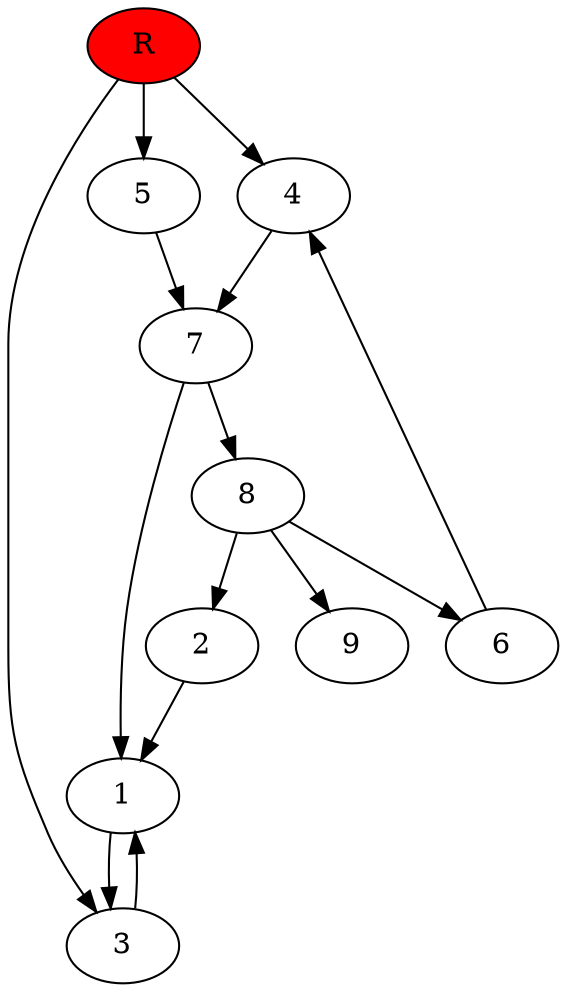 digraph prb37723 {
	1
	2
	3
	4
	5
	6
	7
	8
	R [fillcolor="#ff0000" style=filled]
	1 -> 3
	2 -> 1
	3 -> 1
	4 -> 7
	5 -> 7
	6 -> 4
	7 -> 1
	7 -> 8
	8 -> 2
	8 -> 6
	8 -> 9
	R -> 3
	R -> 4
	R -> 5
}
